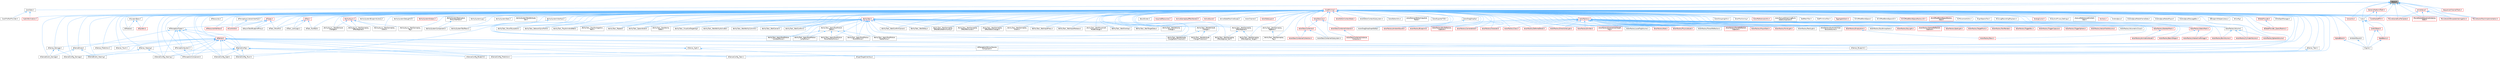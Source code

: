 digraph "Decay.h"
{
 // INTERACTIVE_SVG=YES
 // LATEX_PDF_SIZE
  bgcolor="transparent";
  edge [fontname=Helvetica,fontsize=10,labelfontname=Helvetica,labelfontsize=10];
  node [fontname=Helvetica,fontsize=10,shape=box,height=0.2,width=0.4];
  Node1 [id="Node000001",label="Decay.h",height=0.2,width=0.4,color="gray40", fillcolor="grey60", style="filled", fontcolor="black",tooltip=" "];
  Node1 -> Node2 [id="edge1_Node000001_Node000002",dir="back",color="steelblue1",style="solid",tooltip=" "];
  Node2 [id="Node000002",label="CookStats.h",height=0.2,width=0.4,color="grey40", fillcolor="white", style="filled",URL="$dc/d35/CookStats_8h.html",tooltip=" "];
  Node2 -> Node3 [id="edge2_Node000002_Node000003",dir="back",color="steelblue1",style="solid",tooltip=" "];
  Node3 [id="Node000003",label="CookProfilerProvider.h",height=0.2,width=0.4,color="grey40", fillcolor="white", style="filled",URL="$d8/d93/CookProfilerProvider_8h.html",tooltip=" "];
  Node2 -> Node4 [id="edge3_Node000002_Node000004",dir="back",color="steelblue1",style="solid",tooltip=" "];
  Node4 [id="Node000004",label="SubUVAnimation.h",height=0.2,width=0.4,color="red", fillcolor="#FFF0F0", style="filled",URL="$de/de5/SubUVAnimation_8h.html",tooltip=" "];
  Node1 -> Node6 [id="edge4_Node000001_Node000006",dir="back",color="steelblue1",style="solid",tooltip=" "];
  Node6 [id="Node000006",label="Core.h",height=0.2,width=0.4,color="grey40", fillcolor="white", style="filled",URL="$d6/dd7/Core_8h.html",tooltip=" "];
  Node6 -> Node7 [id="edge5_Node000006_Node000007",dir="back",color="steelblue1",style="solid",tooltip=" "];
  Node7 [id="Node000007",label="CoreUObject.h",height=0.2,width=0.4,color="red", fillcolor="#FFF0F0", style="filled",URL="$d0/ded/CoreUObject_8h.html",tooltip=" "];
  Node7 -> Node8 [id="edge6_Node000007_Node000008",dir="back",color="steelblue1",style="solid",tooltip=" "];
  Node8 [id="Node000008",label="Engine.h",height=0.2,width=0.4,color="grey40", fillcolor="white", style="filled",URL="$d1/d34/Public_2Engine_8h.html",tooltip=" "];
  Node7 -> Node10 [id="edge7_Node000007_Node000010",dir="back",color="steelblue1",style="solid",tooltip=" "];
  Node10 [id="Node000010",label="SlateBasics.h",height=0.2,width=0.4,color="red", fillcolor="#FFF0F0", style="filled",URL="$da/d2f/SlateBasics_8h.html",tooltip=" "];
  Node10 -> Node8 [id="edge8_Node000010_Node000008",dir="back",color="steelblue1",style="solid",tooltip=" "];
  Node6 -> Node8 [id="edge9_Node000006_Node000008",dir="back",color="steelblue1",style="solid",tooltip=" "];
  Node6 -> Node10 [id="edge10_Node000006_Node000010",dir="back",color="steelblue1",style="solid",tooltip=" "];
  Node1 -> Node15 [id="edge11_Node000001_Node000015",dir="back",color="steelblue1",style="solid",tooltip=" "];
  Node15 [id="Node000015",label="CoreMinimal.h",height=0.2,width=0.4,color="red", fillcolor="#FFF0F0", style="filled",URL="$d7/d67/CoreMinimal_8h.html",tooltip=" "];
  Node15 -> Node16 [id="edge12_Node000015_Node000016",dir="back",color="steelblue1",style="solid",tooltip=" "];
  Node16 [id="Node000016",label="AIAsyncTaskBlueprintProxy.h",height=0.2,width=0.4,color="grey40", fillcolor="white", style="filled",URL="$db/d07/AIAsyncTaskBlueprintProxy_8h.html",tooltip=" "];
  Node15 -> Node17 [id="edge13_Node000015_Node000017",dir="back",color="steelblue1",style="solid",tooltip=" "];
  Node17 [id="Node000017",label="AIBlueprintHelperLibrary.h",height=0.2,width=0.4,color="grey40", fillcolor="white", style="filled",URL="$dc/d00/AIBlueprintHelperLibrary_8h.html",tooltip=" "];
  Node15 -> Node18 [id="edge14_Node000015_Node000018",dir="back",color="steelblue1",style="solid",tooltip=" "];
  Node18 [id="Node000018",label="AIConfig.h",height=0.2,width=0.4,color="grey40", fillcolor="white", style="filled",URL="$da/da3/AIConfig_8h.html",tooltip=" "];
  Node15 -> Node19 [id="edge15_Node000015_Node000019",dir="back",color="steelblue1",style="solid",tooltip=" "];
  Node19 [id="Node000019",label="AIController.h",height=0.2,width=0.4,color="red", fillcolor="#FFF0F0", style="filled",URL="$d7/dd8/AIController_8h.html",tooltip=" "];
  Node15 -> Node22 [id="edge16_Node000015_Node000022",dir="back",color="steelblue1",style="solid",tooltip=" "];
  Node22 [id="Node000022",label="AIDataProvider.h",height=0.2,width=0.4,color="red", fillcolor="#FFF0F0", style="filled",URL="$dd/d5b/AIDataProvider_8h.html",tooltip=" "];
  Node22 -> Node23 [id="edge17_Node000022_Node000023",dir="back",color="steelblue1",style="solid",tooltip=" "];
  Node23 [id="Node000023",label="AIDataProvider_QueryParams.h",height=0.2,width=0.4,color="red", fillcolor="#FFF0F0", style="filled",URL="$d3/dd9/AIDataProvider__QueryParams_8h.html",tooltip=" "];
  Node15 -> Node23 [id="edge18_Node000015_Node000023",dir="back",color="steelblue1",style="solid",tooltip=" "];
  Node15 -> Node33 [id="edge19_Node000015_Node000033",dir="back",color="steelblue1",style="solid",tooltip=" "];
  Node33 [id="Node000033",label="AIHotSpotManager.h",height=0.2,width=0.4,color="grey40", fillcolor="white", style="filled",URL="$da/d1d/AIHotSpotManager_8h.html",tooltip=" "];
  Node15 -> Node34 [id="edge20_Node000015_Node000034",dir="back",color="steelblue1",style="solid",tooltip=" "];
  Node34 [id="Node000034",label="AIModule.h",height=0.2,width=0.4,color="grey40", fillcolor="white", style="filled",URL="$d9/df1/AIModule_8h.html",tooltip=" "];
  Node15 -> Node35 [id="edge21_Node000015_Node000035",dir="back",color="steelblue1",style="solid",tooltip=" "];
  Node35 [id="Node000035",label="AIPerceptionComponent.h",height=0.2,width=0.4,color="grey40", fillcolor="white", style="filled",URL="$d6/d0a/AIPerceptionComponent_8h.html",tooltip=" "];
  Node15 -> Node36 [id="edge22_Node000015_Node000036",dir="back",color="steelblue1",style="solid",tooltip=" "];
  Node36 [id="Node000036",label="AIPerceptionListenerInterface.h",height=0.2,width=0.4,color="grey40", fillcolor="white", style="filled",URL="$d4/dd7/AIPerceptionListenerInterface_8h.html",tooltip=" "];
  Node36 -> Node19 [id="edge23_Node000036_Node000019",dir="back",color="steelblue1",style="solid",tooltip=" "];
  Node15 -> Node37 [id="edge24_Node000015_Node000037",dir="back",color="steelblue1",style="solid",tooltip=" "];
  Node37 [id="Node000037",label="AIPerceptionStimuliSource\lComponent.h",height=0.2,width=0.4,color="grey40", fillcolor="white", style="filled",URL="$df/da3/AIPerceptionStimuliSourceComponent_8h.html",tooltip=" "];
  Node15 -> Node38 [id="edge25_Node000015_Node000038",dir="back",color="steelblue1",style="solid",tooltip=" "];
  Node38 [id="Node000038",label="AIPerceptionSystem.h",height=0.2,width=0.4,color="grey40", fillcolor="white", style="filled",URL="$d0/d08/AIPerceptionSystem_8h.html",tooltip=" "];
  Node38 -> Node35 [id="edge26_Node000038_Node000035",dir="back",color="steelblue1",style="solid",tooltip=" "];
  Node15 -> Node39 [id="edge27_Node000015_Node000039",dir="back",color="steelblue1",style="solid",tooltip=" "];
  Node39 [id="Node000039",label="AIPerceptionTypes.h",height=0.2,width=0.4,color="grey40", fillcolor="white", style="filled",URL="$de/d00/AIPerceptionTypes_8h.html",tooltip=" "];
  Node39 -> Node35 [id="edge28_Node000039_Node000035",dir="back",color="steelblue1",style="solid",tooltip=" "];
  Node39 -> Node38 [id="edge29_Node000039_Node000038",dir="back",color="steelblue1",style="solid",tooltip=" "];
  Node39 -> Node40 [id="edge30_Node000039_Node000040",dir="back",color="steelblue1",style="solid",tooltip=" "];
  Node40 [id="Node000040",label="AISense.h",height=0.2,width=0.4,color="red", fillcolor="#FFF0F0", style="filled",URL="$d3/dbd/AISense_8h.html",tooltip=" "];
  Node40 -> Node35 [id="edge31_Node000040_Node000035",dir="back",color="steelblue1",style="solid",tooltip=" "];
  Node40 -> Node37 [id="edge32_Node000040_Node000037",dir="back",color="steelblue1",style="solid",tooltip=" "];
  Node40 -> Node38 [id="edge33_Node000040_Node000038",dir="back",color="steelblue1",style="solid",tooltip=" "];
  Node40 -> Node41 [id="edge34_Node000040_Node000041",dir="back",color="steelblue1",style="solid",tooltip=" "];
  Node41 [id="Node000041",label="AISenseConfig.h",height=0.2,width=0.4,color="grey40", fillcolor="white", style="filled",URL="$d4/d73/AISenseConfig_8h.html",tooltip=" "];
  Node41 -> Node42 [id="edge35_Node000041_Node000042",dir="back",color="steelblue1",style="solid",tooltip=" "];
  Node42 [id="Node000042",label="AISenseConfig_Blueprint.h",height=0.2,width=0.4,color="grey40", fillcolor="white", style="filled",URL="$d7/ddf/AISenseConfig__Blueprint_8h.html",tooltip=" "];
  Node41 -> Node43 [id="edge36_Node000041_Node000043",dir="back",color="steelblue1",style="solid",tooltip=" "];
  Node43 [id="Node000043",label="AISenseConfig_Damage.h",height=0.2,width=0.4,color="grey40", fillcolor="white", style="filled",URL="$d4/d13/AISenseConfig__Damage_8h.html",tooltip=" "];
  Node41 -> Node44 [id="edge37_Node000041_Node000044",dir="back",color="steelblue1",style="solid",tooltip=" "];
  Node44 [id="Node000044",label="AISenseConfig_Hearing.h",height=0.2,width=0.4,color="grey40", fillcolor="white", style="filled",URL="$df/d81/AISenseConfig__Hearing_8h.html",tooltip=" "];
  Node41 -> Node45 [id="edge38_Node000041_Node000045",dir="back",color="steelblue1",style="solid",tooltip=" "];
  Node45 [id="Node000045",label="AISenseConfig_Prediction.h",height=0.2,width=0.4,color="grey40", fillcolor="white", style="filled",URL="$d2/d6e/AISenseConfig__Prediction_8h.html",tooltip=" "];
  Node41 -> Node46 [id="edge39_Node000041_Node000046",dir="back",color="steelblue1",style="solid",tooltip=" "];
  Node46 [id="Node000046",label="AISenseConfig_Sight.h",height=0.2,width=0.4,color="grey40", fillcolor="white", style="filled",URL="$d7/d17/AISenseConfig__Sight_8h.html",tooltip=" "];
  Node41 -> Node47 [id="edge40_Node000041_Node000047",dir="back",color="steelblue1",style="solid",tooltip=" "];
  Node47 [id="Node000047",label="AISenseConfig_Team.h",height=0.2,width=0.4,color="grey40", fillcolor="white", style="filled",URL="$dc/daf/AISenseConfig__Team_8h.html",tooltip=" "];
  Node41 -> Node48 [id="edge41_Node000041_Node000048",dir="back",color="steelblue1",style="solid",tooltip=" "];
  Node48 [id="Node000048",label="AISenseConfig_Touch.h",height=0.2,width=0.4,color="grey40", fillcolor="white", style="filled",URL="$df/d3a/AISenseConfig__Touch_8h.html",tooltip=" "];
  Node40 -> Node42 [id="edge42_Node000040_Node000042",dir="back",color="steelblue1",style="solid",tooltip=" "];
  Node40 -> Node43 [id="edge43_Node000040_Node000043",dir="back",color="steelblue1",style="solid",tooltip=" "];
  Node40 -> Node44 [id="edge44_Node000040_Node000044",dir="back",color="steelblue1",style="solid",tooltip=" "];
  Node40 -> Node45 [id="edge45_Node000040_Node000045",dir="back",color="steelblue1",style="solid",tooltip=" "];
  Node40 -> Node46 [id="edge46_Node000040_Node000046",dir="back",color="steelblue1",style="solid",tooltip=" "];
  Node40 -> Node47 [id="edge47_Node000040_Node000047",dir="back",color="steelblue1",style="solid",tooltip=" "];
  Node40 -> Node48 [id="edge48_Node000040_Node000048",dir="back",color="steelblue1",style="solid",tooltip=" "];
  Node40 -> Node49 [id="edge49_Node000040_Node000049",dir="back",color="steelblue1",style="solid",tooltip=" "];
  Node49 [id="Node000049",label="AISense_Blueprint.h",height=0.2,width=0.4,color="grey40", fillcolor="white", style="filled",URL="$d6/d30/AISense__Blueprint_8h.html",tooltip=" "];
  Node40 -> Node50 [id="edge50_Node000040_Node000050",dir="back",color="steelblue1",style="solid",tooltip=" "];
  Node50 [id="Node000050",label="AISense_Damage.h",height=0.2,width=0.4,color="grey40", fillcolor="white", style="filled",URL="$dd/d37/AISense__Damage_8h.html",tooltip=" "];
  Node50 -> Node43 [id="edge51_Node000050_Node000043",dir="back",color="steelblue1",style="solid",tooltip=" "];
  Node50 -> Node51 [id="edge52_Node000050_Node000051",dir="back",color="steelblue1",style="solid",tooltip=" "];
  Node51 [id="Node000051",label="AISenseEvent_Damage.h",height=0.2,width=0.4,color="grey40", fillcolor="white", style="filled",URL="$db/d23/AISenseEvent__Damage_8h.html",tooltip=" "];
  Node40 -> Node52 [id="edge53_Node000040_Node000052",dir="back",color="steelblue1",style="solid",tooltip=" "];
  Node52 [id="Node000052",label="AISense_Hearing.h",height=0.2,width=0.4,color="grey40", fillcolor="white", style="filled",URL="$dc/d03/AISense__Hearing_8h.html",tooltip=" "];
  Node52 -> Node44 [id="edge54_Node000052_Node000044",dir="back",color="steelblue1",style="solid",tooltip=" "];
  Node52 -> Node53 [id="edge55_Node000052_Node000053",dir="back",color="steelblue1",style="solid",tooltip=" "];
  Node53 [id="Node000053",label="AISenseEvent_Hearing.h",height=0.2,width=0.4,color="grey40", fillcolor="white", style="filled",URL="$df/d3a/AISenseEvent__Hearing_8h.html",tooltip=" "];
  Node40 -> Node54 [id="edge56_Node000040_Node000054",dir="back",color="steelblue1",style="solid",tooltip=" "];
  Node54 [id="Node000054",label="AISense_Prediction.h",height=0.2,width=0.4,color="grey40", fillcolor="white", style="filled",URL="$d4/de0/AISense__Prediction_8h.html",tooltip=" "];
  Node40 -> Node55 [id="edge57_Node000040_Node000055",dir="back",color="steelblue1",style="solid",tooltip=" "];
  Node55 [id="Node000055",label="AISense_Sight.h",height=0.2,width=0.4,color="grey40", fillcolor="white", style="filled",URL="$d7/d6f/AISense__Sight_8h.html",tooltip=" "];
  Node55 -> Node46 [id="edge58_Node000055_Node000046",dir="back",color="steelblue1",style="solid",tooltip=" "];
  Node55 -> Node56 [id="edge59_Node000055_Node000056",dir="back",color="steelblue1",style="solid",tooltip=" "];
  Node56 [id="Node000056",label="AISightTargetInterface.h",height=0.2,width=0.4,color="grey40", fillcolor="white", style="filled",URL="$d0/dd7/AISightTargetInterface_8h.html",tooltip=" "];
  Node40 -> Node57 [id="edge60_Node000040_Node000057",dir="back",color="steelblue1",style="solid",tooltip=" "];
  Node57 [id="Node000057",label="AISense_Team.h",height=0.2,width=0.4,color="grey40", fillcolor="white", style="filled",URL="$d7/d7a/AISense__Team_8h.html",tooltip=" "];
  Node57 -> Node47 [id="edge61_Node000057_Node000047",dir="back",color="steelblue1",style="solid",tooltip=" "];
  Node40 -> Node58 [id="edge62_Node000040_Node000058",dir="back",color="steelblue1",style="solid",tooltip=" "];
  Node58 [id="Node000058",label="AISense_Touch.h",height=0.2,width=0.4,color="grey40", fillcolor="white", style="filled",URL="$d6/db4/AISense__Touch_8h.html",tooltip=" "];
  Node39 -> Node41 [id="edge63_Node000039_Node000041",dir="back",color="steelblue1",style="solid",tooltip=" "];
  Node39 -> Node44 [id="edge64_Node000039_Node000044",dir="back",color="steelblue1",style="solid",tooltip=" "];
  Node39 -> Node46 [id="edge65_Node000039_Node000046",dir="back",color="steelblue1",style="solid",tooltip=" "];
  Node39 -> Node59 [id="edge66_Node000039_Node000059",dir="back",color="steelblue1",style="solid",tooltip=" "];
  Node59 [id="Node000059",label="AISenseEvent.h",height=0.2,width=0.4,color="grey40", fillcolor="white", style="filled",URL="$de/d44/AISenseEvent_8h.html",tooltip=" "];
  Node59 -> Node51 [id="edge67_Node000059_Node000051",dir="back",color="steelblue1",style="solid",tooltip=" "];
  Node59 -> Node53 [id="edge68_Node000059_Node000053",dir="back",color="steelblue1",style="solid",tooltip=" "];
  Node15 -> Node60 [id="edge69_Node000015_Node000060",dir="back",color="steelblue1",style="solid",tooltip=" "];
  Node60 [id="Node000060",label="AIResourceInterface.h",height=0.2,width=0.4,color="red", fillcolor="#FFF0F0", style="filled",URL="$dd/d0d/AIResourceInterface_8h.html",tooltip=" "];
  Node15 -> Node117 [id="edge70_Node000015_Node000117",dir="back",color="steelblue1",style="solid",tooltip=" "];
  Node117 [id="Node000117",label="AIResources.h",height=0.2,width=0.4,color="grey40", fillcolor="white", style="filled",URL="$d9/db0/AIResources_8h.html",tooltip=" "];
  Node15 -> Node40 [id="edge71_Node000015_Node000040",dir="back",color="steelblue1",style="solid",tooltip=" "];
  Node15 -> Node41 [id="edge72_Node000015_Node000041",dir="back",color="steelblue1",style="solid",tooltip=" "];
  Node15 -> Node42 [id="edge73_Node000015_Node000042",dir="back",color="steelblue1",style="solid",tooltip=" "];
  Node15 -> Node43 [id="edge74_Node000015_Node000043",dir="back",color="steelblue1",style="solid",tooltip=" "];
  Node15 -> Node44 [id="edge75_Node000015_Node000044",dir="back",color="steelblue1",style="solid",tooltip=" "];
  Node15 -> Node45 [id="edge76_Node000015_Node000045",dir="back",color="steelblue1",style="solid",tooltip=" "];
  Node15 -> Node46 [id="edge77_Node000015_Node000046",dir="back",color="steelblue1",style="solid",tooltip=" "];
  Node15 -> Node47 [id="edge78_Node000015_Node000047",dir="back",color="steelblue1",style="solid",tooltip=" "];
  Node15 -> Node48 [id="edge79_Node000015_Node000048",dir="back",color="steelblue1",style="solid",tooltip=" "];
  Node15 -> Node59 [id="edge80_Node000015_Node000059",dir="back",color="steelblue1",style="solid",tooltip=" "];
  Node15 -> Node51 [id="edge81_Node000015_Node000051",dir="back",color="steelblue1",style="solid",tooltip=" "];
  Node15 -> Node53 [id="edge82_Node000015_Node000053",dir="back",color="steelblue1",style="solid",tooltip=" "];
  Node15 -> Node49 [id="edge83_Node000015_Node000049",dir="back",color="steelblue1",style="solid",tooltip=" "];
  Node15 -> Node50 [id="edge84_Node000015_Node000050",dir="back",color="steelblue1",style="solid",tooltip=" "];
  Node15 -> Node52 [id="edge85_Node000015_Node000052",dir="back",color="steelblue1",style="solid",tooltip=" "];
  Node15 -> Node54 [id="edge86_Node000015_Node000054",dir="back",color="steelblue1",style="solid",tooltip=" "];
  Node15 -> Node55 [id="edge87_Node000015_Node000055",dir="back",color="steelblue1",style="solid",tooltip=" "];
  Node15 -> Node57 [id="edge88_Node000015_Node000057",dir="back",color="steelblue1",style="solid",tooltip=" "];
  Node15 -> Node58 [id="edge89_Node000015_Node000058",dir="back",color="steelblue1",style="solid",tooltip=" "];
  Node15 -> Node56 [id="edge90_Node000015_Node000056",dir="back",color="steelblue1",style="solid",tooltip=" "];
  Node15 -> Node118 [id="edge91_Node000015_Node000118",dir="back",color="steelblue1",style="solid",tooltip=" "];
  Node118 [id="Node000118",label="AISystem.h",height=0.2,width=0.4,color="red", fillcolor="#FFF0F0", style="filled",URL="$d0/d71/AISystem_8h.html",tooltip=" "];
  Node15 -> Node123 [id="edge92_Node000015_Node000123",dir="back",color="steelblue1",style="solid",tooltip=" "];
  Node123 [id="Node000123",label="AISystemBase.h",height=0.2,width=0.4,color="grey40", fillcolor="white", style="filled",URL="$d5/d44/AISystemBase_8h.html",tooltip=" "];
  Node123 -> Node34 [id="edge93_Node000123_Node000034",dir="back",color="steelblue1",style="solid",tooltip=" "];
  Node123 -> Node118 [id="edge94_Node000123_Node000118",dir="back",color="steelblue1",style="solid",tooltip=" "];
  Node15 -> Node124 [id="edge95_Node000015_Node000124",dir="back",color="steelblue1",style="solid",tooltip=" "];
  Node124 [id="Node000124",label="AITask.h",height=0.2,width=0.4,color="red", fillcolor="#FFF0F0", style="filled",URL="$d6/de2/AITask_8h.html",tooltip=" "];
  Node124 -> Node125 [id="edge96_Node000124_Node000125",dir="back",color="steelblue1",style="solid",tooltip=" "];
  Node125 [id="Node000125",label="AITask_LockLogic.h",height=0.2,width=0.4,color="grey40", fillcolor="white", style="filled",URL="$d8/d28/AITask__LockLogic_8h.html",tooltip=" "];
  Node124 -> Node114 [id="edge97_Node000124_Node000114",dir="back",color="steelblue1",style="solid",tooltip=" "];
  Node114 [id="Node000114",label="AITask_MoveTo.h",height=0.2,width=0.4,color="grey40", fillcolor="white", style="filled",URL="$d4/dc4/AITask__MoveTo_8h.html",tooltip=" "];
  Node124 -> Node126 [id="edge98_Node000124_Node000126",dir="back",color="steelblue1",style="solid",tooltip=" "];
  Node126 [id="Node000126",label="AITask_RunEQS.h",height=0.2,width=0.4,color="grey40", fillcolor="white", style="filled",URL="$d9/d9f/AITask__RunEQS_8h.html",tooltip=" "];
  Node15 -> Node125 [id="edge99_Node000015_Node000125",dir="back",color="steelblue1",style="solid",tooltip=" "];
  Node15 -> Node114 [id="edge100_Node000015_Node000114",dir="back",color="steelblue1",style="solid",tooltip=" "];
  Node15 -> Node126 [id="edge101_Node000015_Node000126",dir="back",color="steelblue1",style="solid",tooltip=" "];
  Node15 -> Node127 [id="edge102_Node000015_Node000127",dir="back",color="steelblue1",style="solid",tooltip=" "];
  Node127 [id="Node000127",label="AITypes.h",height=0.2,width=0.4,color="red", fillcolor="#FFF0F0", style="filled",URL="$dd/d64/AITypes_8h.html",tooltip=" "];
  Node127 -> Node16 [id="edge103_Node000127_Node000016",dir="back",color="steelblue1",style="solid",tooltip=" "];
  Node127 -> Node19 [id="edge104_Node000127_Node000019",dir="back",color="steelblue1",style="solid",tooltip=" "];
  Node127 -> Node39 [id="edge105_Node000127_Node000039",dir="back",color="steelblue1",style="solid",tooltip=" "];
  Node127 -> Node60 [id="edge106_Node000127_Node000060",dir="back",color="steelblue1",style="solid",tooltip=" "];
  Node127 -> Node114 [id="edge107_Node000127_Node000114",dir="back",color="steelblue1",style="solid",tooltip=" "];
  Node15 -> Node132 [id="edge108_Node000015_Node000132",dir="back",color="steelblue1",style="solid",tooltip=" "];
  Node132 [id="Node000132",label="AbilityAsync.h",height=0.2,width=0.4,color="red", fillcolor="#FFF0F0", style="filled",URL="$d8/dce/AbilityAsync_8h.html",tooltip=" "];
  Node132 -> Node133 [id="edge109_Node000132_Node000133",dir="back",color="steelblue1",style="solid",tooltip=" "];
  Node133 [id="Node000133",label="AbilityAsync_WaitAttribute\lChanged.h",height=0.2,width=0.4,color="grey40", fillcolor="white", style="filled",URL="$d8/d81/AbilityAsync__WaitAttributeChanged_8h.html",tooltip=" "];
  Node132 -> Node134 [id="edge110_Node000132_Node000134",dir="back",color="steelblue1",style="solid",tooltip=" "];
  Node134 [id="Node000134",label="AbilityAsync_WaitGameplay\lEffectApplied.h",height=0.2,width=0.4,color="grey40", fillcolor="white", style="filled",URL="$dd/d1a/AbilityAsync__WaitGameplayEffectApplied_8h.html",tooltip=" "];
  Node132 -> Node135 [id="edge111_Node000132_Node000135",dir="back",color="steelblue1",style="solid",tooltip=" "];
  Node135 [id="Node000135",label="AbilityAsync_WaitGameplay\lEvent.h",height=0.2,width=0.4,color="grey40", fillcolor="white", style="filled",URL="$d4/d2d/AbilityAsync__WaitGameplayEvent_8h.html",tooltip=" "];
  Node132 -> Node136 [id="edge112_Node000132_Node000136",dir="back",color="steelblue1",style="solid",tooltip=" "];
  Node136 [id="Node000136",label="AbilityAsync_WaitGameplay\lTag.h",height=0.2,width=0.4,color="grey40", fillcolor="white", style="filled",URL="$d8/dc5/AbilityAsync__WaitGameplayTag_8h.html",tooltip=" "];
  Node15 -> Node133 [id="edge113_Node000015_Node000133",dir="back",color="steelblue1",style="solid",tooltip=" "];
  Node15 -> Node134 [id="edge114_Node000015_Node000134",dir="back",color="steelblue1",style="solid",tooltip=" "];
  Node15 -> Node135 [id="edge115_Node000015_Node000135",dir="back",color="steelblue1",style="solid",tooltip=" "];
  Node15 -> Node136 [id="edge116_Node000015_Node000136",dir="back",color="steelblue1",style="solid",tooltip=" "];
  Node15 -> Node139 [id="edge117_Node000015_Node000139",dir="back",color="steelblue1",style="solid",tooltip=" "];
  Node139 [id="Node000139",label="AbilitySystemBlueprintLibrary.h",height=0.2,width=0.4,color="grey40", fillcolor="white", style="filled",URL="$d5/dd6/AbilitySystemBlueprintLibrary_8h.html",tooltip=" "];
  Node15 -> Node140 [id="edge118_Node000015_Node000140",dir="back",color="steelblue1",style="solid",tooltip=" "];
  Node140 [id="Node000140",label="AbilitySystemComponent.h",height=0.2,width=0.4,color="grey40", fillcolor="white", style="filled",URL="$d0/da3/AbilitySystemComponent_8h.html",tooltip=" "];
  Node15 -> Node141 [id="edge119_Node000015_Node000141",dir="back",color="steelblue1",style="solid",tooltip=" "];
  Node141 [id="Node000141",label="AbilitySystemDebugHUD.h",height=0.2,width=0.4,color="grey40", fillcolor="white", style="filled",URL="$dc/d84/AbilitySystemDebugHUD_8h.html",tooltip=" "];
  Node15 -> Node142 [id="edge120_Node000015_Node000142",dir="back",color="steelblue1",style="solid",tooltip=" "];
  Node142 [id="Node000142",label="AbilitySystemGlobals.h",height=0.2,width=0.4,color="red", fillcolor="#FFF0F0", style="filled",URL="$dc/d82/AbilitySystemGlobals_8h.html",tooltip=" "];
  Node15 -> Node144 [id="edge121_Node000015_Node000144",dir="back",color="steelblue1",style="solid",tooltip=" "];
  Node144 [id="Node000144",label="AbilitySystemInterface.h",height=0.2,width=0.4,color="grey40", fillcolor="white", style="filled",URL="$d8/d76/AbilitySystemInterface_8h.html",tooltip=" "];
  Node144 -> Node145 [id="edge122_Node000144_Node000145",dir="back",color="steelblue1",style="solid",tooltip=" "];
  Node145 [id="Node000145",label="AbilitySystemTestPawn.h",height=0.2,width=0.4,color="grey40", fillcolor="white", style="filled",URL="$d9/d5f/AbilitySystemTestPawn_8h.html",tooltip=" "];
  Node15 -> Node146 [id="edge123_Node000015_Node000146",dir="back",color="steelblue1",style="solid",tooltip=" "];
  Node146 [id="Node000146",label="AbilitySystemLog.h",height=0.2,width=0.4,color="grey40", fillcolor="white", style="filled",URL="$d9/d0f/AbilitySystemLog_8h.html",tooltip=" "];
  Node15 -> Node147 [id="edge124_Node000015_Node000147",dir="back",color="steelblue1",style="solid",tooltip=" "];
  Node147 [id="Node000147",label="AbilitySystemReplication\lProxyInterface.h",height=0.2,width=0.4,color="grey40", fillcolor="white", style="filled",URL="$d9/d17/AbilitySystemReplicationProxyInterface_8h.html",tooltip=" "];
  Node147 -> Node140 [id="edge125_Node000147_Node000140",dir="back",color="steelblue1",style="solid",tooltip=" "];
  Node15 -> Node148 [id="edge126_Node000015_Node000148",dir="back",color="steelblue1",style="solid",tooltip=" "];
  Node148 [id="Node000148",label="AbilitySystemStats.h",height=0.2,width=0.4,color="grey40", fillcolor="white", style="filled",URL="$d2/d42/AbilitySystemStats_8h.html",tooltip=" "];
  Node15 -> Node149 [id="edge127_Node000015_Node000149",dir="back",color="steelblue1",style="solid",tooltip=" "];
  Node149 [id="Node000149",label="AbilitySystemTestAttribute\lSet.h",height=0.2,width=0.4,color="grey40", fillcolor="white", style="filled",URL="$df/d1f/AbilitySystemTestAttributeSet_8h.html",tooltip=" "];
  Node15 -> Node145 [id="edge128_Node000015_Node000145",dir="back",color="steelblue1",style="solid",tooltip=" "];
  Node15 -> Node150 [id="edge129_Node000015_Node000150",dir="back",color="steelblue1",style="solid",tooltip=" "];
  Node150 [id="Node000150",label="AbilityTask.h",height=0.2,width=0.4,color="red", fillcolor="#FFF0F0", style="filled",URL="$d2/d8e/AbilityTask_8h.html",tooltip=" "];
  Node150 -> Node151 [id="edge130_Node000150_Node000151",dir="back",color="steelblue1",style="solid",tooltip=" "];
  Node151 [id="Node000151",label="AbilityTask_ApplyRootMotion\lConstantForce.h",height=0.2,width=0.4,color="grey40", fillcolor="white", style="filled",URL="$d0/de8/AbilityTask__ApplyRootMotionConstantForce_8h.html",tooltip=" "];
  Node150 -> Node152 [id="edge131_Node000150_Node000152",dir="back",color="steelblue1",style="solid",tooltip=" "];
  Node152 [id="Node000152",label="AbilityTask_ApplyRootMotion\lJumpForce.h",height=0.2,width=0.4,color="grey40", fillcolor="white", style="filled",URL="$d7/db6/AbilityTask__ApplyRootMotionJumpForce_8h.html",tooltip=" "];
  Node150 -> Node153 [id="edge132_Node000150_Node000153",dir="back",color="steelblue1",style="solid",tooltip=" "];
  Node153 [id="Node000153",label="AbilityTask_ApplyRootMotion\lMoveToActorForce.h",height=0.2,width=0.4,color="grey40", fillcolor="white", style="filled",URL="$d5/de3/AbilityTask__ApplyRootMotionMoveToActorForce_8h.html",tooltip=" "];
  Node150 -> Node154 [id="edge133_Node000150_Node000154",dir="back",color="steelblue1",style="solid",tooltip=" "];
  Node154 [id="Node000154",label="AbilityTask_ApplyRootMotion\lMoveToForce.h",height=0.2,width=0.4,color="grey40", fillcolor="white", style="filled",URL="$d3/dc3/AbilityTask__ApplyRootMotionMoveToForce_8h.html",tooltip=" "];
  Node150 -> Node155 [id="edge134_Node000150_Node000155",dir="back",color="steelblue1",style="solid",tooltip=" "];
  Node155 [id="Node000155",label="AbilityTask_ApplyRootMotion\lRadialForce.h",height=0.2,width=0.4,color="grey40", fillcolor="white", style="filled",URL="$da/d06/AbilityTask__ApplyRootMotionRadialForce_8h.html",tooltip=" "];
  Node150 -> Node156 [id="edge135_Node000150_Node000156",dir="back",color="steelblue1",style="solid",tooltip=" "];
  Node156 [id="Node000156",label="AbilityTask_ApplyRootMotion\l_Base.h",height=0.2,width=0.4,color="grey40", fillcolor="white", style="filled",URL="$d8/d7d/AbilityTask__ApplyRootMotion__Base_8h.html",tooltip=" "];
  Node156 -> Node151 [id="edge136_Node000156_Node000151",dir="back",color="steelblue1",style="solid",tooltip=" "];
  Node156 -> Node152 [id="edge137_Node000156_Node000152",dir="back",color="steelblue1",style="solid",tooltip=" "];
  Node156 -> Node153 [id="edge138_Node000156_Node000153",dir="back",color="steelblue1",style="solid",tooltip=" "];
  Node156 -> Node154 [id="edge139_Node000156_Node000154",dir="back",color="steelblue1",style="solid",tooltip=" "];
  Node156 -> Node155 [id="edge140_Node000156_Node000155",dir="back",color="steelblue1",style="solid",tooltip=" "];
  Node150 -> Node157 [id="edge141_Node000150_Node000157",dir="back",color="steelblue1",style="solid",tooltip=" "];
  Node157 [id="Node000157",label="AbilityTask_MoveToLocation.h",height=0.2,width=0.4,color="grey40", fillcolor="white", style="filled",URL="$da/d8d/AbilityTask__MoveToLocation_8h.html",tooltip=" "];
  Node150 -> Node158 [id="edge142_Node000150_Node000158",dir="back",color="steelblue1",style="solid",tooltip=" "];
  Node158 [id="Node000158",label="AbilityTask_NetworkSyncPoint.h",height=0.2,width=0.4,color="grey40", fillcolor="white", style="filled",URL="$dc/d62/AbilityTask__NetworkSyncPoint_8h.html",tooltip=" "];
  Node150 -> Node159 [id="edge143_Node000150_Node000159",dir="back",color="steelblue1",style="solid",tooltip=" "];
  Node159 [id="Node000159",label="AbilityTask_PlayAnimAndWait.h",height=0.2,width=0.4,color="grey40", fillcolor="white", style="filled",URL="$d4/d50/AbilityTask__PlayAnimAndWait_8h.html",tooltip=" "];
  Node150 -> Node160 [id="edge144_Node000150_Node000160",dir="back",color="steelblue1",style="solid",tooltip=" "];
  Node160 [id="Node000160",label="AbilityTask_PlayMontageAnd\lWait.h",height=0.2,width=0.4,color="grey40", fillcolor="white", style="filled",URL="$de/d05/AbilityTask__PlayMontageAndWait_8h.html",tooltip=" "];
  Node150 -> Node161 [id="edge145_Node000150_Node000161",dir="back",color="steelblue1",style="solid",tooltip=" "];
  Node161 [id="Node000161",label="AbilityTask_Repeat.h",height=0.2,width=0.4,color="grey40", fillcolor="white", style="filled",URL="$da/d7d/AbilityTask__Repeat_8h.html",tooltip=" "];
  Node150 -> Node162 [id="edge146_Node000150_Node000162",dir="back",color="steelblue1",style="solid",tooltip=" "];
  Node162 [id="Node000162",label="AbilityTask_SpawnActor.h",height=0.2,width=0.4,color="grey40", fillcolor="white", style="filled",URL="$dc/d97/AbilityTask__SpawnActor_8h.html",tooltip=" "];
  Node150 -> Node163 [id="edge147_Node000150_Node000163",dir="back",color="steelblue1",style="solid",tooltip=" "];
  Node163 [id="Node000163",label="AbilityTask_StartAbility\lState.h",height=0.2,width=0.4,color="grey40", fillcolor="white", style="filled",URL="$db/d91/AbilityTask__StartAbilityState_8h.html",tooltip=" "];
  Node150 -> Node164 [id="edge148_Node000150_Node000164",dir="back",color="steelblue1",style="solid",tooltip=" "];
  Node164 [id="Node000164",label="AbilityTask_VisualizeTargeting.h",height=0.2,width=0.4,color="grey40", fillcolor="white", style="filled",URL="$df/dbd/AbilityTask__VisualizeTargeting_8h.html",tooltip=" "];
  Node150 -> Node165 [id="edge149_Node000150_Node000165",dir="back",color="steelblue1",style="solid",tooltip=" "];
  Node165 [id="Node000165",label="AbilityTask_WaitAbilityActivate.h",height=0.2,width=0.4,color="grey40", fillcolor="white", style="filled",URL="$db/da3/AbilityTask__WaitAbilityActivate_8h.html",tooltip=" "];
  Node150 -> Node166 [id="edge150_Node000150_Node000166",dir="back",color="steelblue1",style="solid",tooltip=" "];
  Node166 [id="Node000166",label="AbilityTask_WaitAbilityCommit.h",height=0.2,width=0.4,color="grey40", fillcolor="white", style="filled",URL="$de/de8/AbilityTask__WaitAbilityCommit_8h.html",tooltip=" "];
  Node150 -> Node167 [id="edge151_Node000150_Node000167",dir="back",color="steelblue1",style="solid",tooltip=" "];
  Node167 [id="Node000167",label="AbilityTask_WaitAttribute\lChange.h",height=0.2,width=0.4,color="grey40", fillcolor="white", style="filled",URL="$dd/d60/AbilityTask__WaitAttributeChange_8h.html",tooltip=" "];
  Node167 -> Node168 [id="edge152_Node000167_Node000168",dir="back",color="steelblue1",style="solid",tooltip=" "];
  Node168 [id="Node000168",label="AbilityTask_WaitAttribute\lChangeRatioThreshold.h",height=0.2,width=0.4,color="grey40", fillcolor="white", style="filled",URL="$de/d5e/AbilityTask__WaitAttributeChangeRatioThreshold_8h.html",tooltip=" "];
  Node167 -> Node169 [id="edge153_Node000167_Node000169",dir="back",color="steelblue1",style="solid",tooltip=" "];
  Node169 [id="Node000169",label="AbilityTask_WaitAttribute\lChangeThreshold.h",height=0.2,width=0.4,color="grey40", fillcolor="white", style="filled",URL="$db/d3e/AbilityTask__WaitAttributeChangeThreshold_8h.html",tooltip=" "];
  Node150 -> Node168 [id="edge154_Node000150_Node000168",dir="back",color="steelblue1",style="solid",tooltip=" "];
  Node150 -> Node169 [id="edge155_Node000150_Node000169",dir="back",color="steelblue1",style="solid",tooltip=" "];
  Node150 -> Node170 [id="edge156_Node000150_Node000170",dir="back",color="steelblue1",style="solid",tooltip=" "];
  Node170 [id="Node000170",label="AbilityTask_WaitCancel.h",height=0.2,width=0.4,color="grey40", fillcolor="white", style="filled",URL="$dc/d16/AbilityTask__WaitCancel_8h.html",tooltip=" "];
  Node150 -> Node171 [id="edge157_Node000150_Node000171",dir="back",color="steelblue1",style="solid",tooltip=" "];
  Node171 [id="Node000171",label="AbilityTask_WaitConfirm.h",height=0.2,width=0.4,color="grey40", fillcolor="white", style="filled",URL="$d3/d4f/AbilityTask__WaitConfirm_8h.html",tooltip=" "];
  Node150 -> Node172 [id="edge158_Node000150_Node000172",dir="back",color="steelblue1",style="solid",tooltip=" "];
  Node172 [id="Node000172",label="AbilityTask_WaitConfirmCancel.h",height=0.2,width=0.4,color="grey40", fillcolor="white", style="filled",URL="$de/d88/AbilityTask__WaitConfirmCancel_8h.html",tooltip=" "];
  Node150 -> Node173 [id="edge159_Node000150_Node000173",dir="back",color="steelblue1",style="solid",tooltip=" "];
  Node173 [id="Node000173",label="AbilityTask_WaitDelay.h",height=0.2,width=0.4,color="grey40", fillcolor="white", style="filled",URL="$dc/d63/AbilityTask__WaitDelay_8h.html",tooltip=" "];
  Node150 -> Node174 [id="edge160_Node000150_Node000174",dir="back",color="steelblue1",style="solid",tooltip=" "];
  Node174 [id="Node000174",label="AbilityTask_WaitGameplay\lEffectApplied.h",height=0.2,width=0.4,color="grey40", fillcolor="white", style="filled",URL="$d8/dfe/AbilityTask__WaitGameplayEffectApplied_8h.html",tooltip=" "];
  Node174 -> Node175 [id="edge161_Node000174_Node000175",dir="back",color="steelblue1",style="solid",tooltip=" "];
  Node175 [id="Node000175",label="AbilityTask_WaitGameplay\lEffectApplied_Self.h",height=0.2,width=0.4,color="grey40", fillcolor="white", style="filled",URL="$d0/d01/AbilityTask__WaitGameplayEffectApplied__Self_8h.html",tooltip=" "];
  Node174 -> Node176 [id="edge162_Node000174_Node000176",dir="back",color="steelblue1",style="solid",tooltip=" "];
  Node176 [id="Node000176",label="AbilityTask_WaitGameplay\lEffectApplied_Target.h",height=0.2,width=0.4,color="grey40", fillcolor="white", style="filled",URL="$db/dc4/AbilityTask__WaitGameplayEffectApplied__Target_8h.html",tooltip=" "];
  Node150 -> Node177 [id="edge163_Node000150_Node000177",dir="back",color="steelblue1",style="solid",tooltip=" "];
  Node177 [id="Node000177",label="AbilityTask_WaitGameplay\lEffectBlockedImmunity.h",height=0.2,width=0.4,color="grey40", fillcolor="white", style="filled",URL="$d4/d24/AbilityTask__WaitGameplayEffectBlockedImmunity_8h.html",tooltip=" "];
  Node150 -> Node178 [id="edge164_Node000150_Node000178",dir="back",color="steelblue1",style="solid",tooltip=" "];
  Node178 [id="Node000178",label="AbilityTask_WaitGameplay\lEffectRemoved.h",height=0.2,width=0.4,color="grey40", fillcolor="white", style="filled",URL="$d1/da9/AbilityTask__WaitGameplayEffectRemoved_8h.html",tooltip=" "];
  Node150 -> Node179 [id="edge165_Node000150_Node000179",dir="back",color="steelblue1",style="solid",tooltip=" "];
  Node179 [id="Node000179",label="AbilityTask_WaitGameplay\lEffectStackChange.h",height=0.2,width=0.4,color="grey40", fillcolor="white", style="filled",URL="$de/db3/AbilityTask__WaitGameplayEffectStackChange_8h.html",tooltip=" "];
  Node150 -> Node180 [id="edge166_Node000150_Node000180",dir="back",color="steelblue1",style="solid",tooltip=" "];
  Node180 [id="Node000180",label="AbilityTask_WaitGameplay\lEvent.h",height=0.2,width=0.4,color="grey40", fillcolor="white", style="filled",URL="$dc/db8/AbilityTask__WaitGameplayEvent_8h.html",tooltip=" "];
  Node150 -> Node181 [id="edge167_Node000150_Node000181",dir="back",color="steelblue1",style="solid",tooltip=" "];
  Node181 [id="Node000181",label="AbilityTask_WaitGameplay\lTagBase.h",height=0.2,width=0.4,color="grey40", fillcolor="white", style="filled",URL="$d8/dd0/AbilityTask__WaitGameplayTagBase_8h.html",tooltip=" "];
  Node181 -> Node182 [id="edge168_Node000181_Node000182",dir="back",color="steelblue1",style="solid",tooltip=" "];
  Node182 [id="Node000182",label="AbilityTask_WaitGameplay\lTag.h",height=0.2,width=0.4,color="grey40", fillcolor="white", style="filled",URL="$d3/d4f/AbilityTask__WaitGameplayTag_8h.html",tooltip=" "];
  Node150 -> Node185 [id="edge169_Node000150_Node000185",dir="back",color="steelblue1",style="solid",tooltip=" "];
  Node185 [id="Node000185",label="AbilityTask_WaitInputPress.h",height=0.2,width=0.4,color="grey40", fillcolor="white", style="filled",URL="$d6/d00/AbilityTask__WaitInputPress_8h.html",tooltip=" "];
  Node150 -> Node186 [id="edge170_Node000150_Node000186",dir="back",color="steelblue1",style="solid",tooltip=" "];
  Node186 [id="Node000186",label="AbilityTask_WaitInputRelease.h",height=0.2,width=0.4,color="grey40", fillcolor="white", style="filled",URL="$d1/d89/AbilityTask__WaitInputRelease_8h.html",tooltip=" "];
  Node150 -> Node187 [id="edge171_Node000150_Node000187",dir="back",color="steelblue1",style="solid",tooltip=" "];
  Node187 [id="Node000187",label="AbilityTask_WaitMovement\lModeChange.h",height=0.2,width=0.4,color="grey40", fillcolor="white", style="filled",URL="$d9/df7/AbilityTask__WaitMovementModeChange_8h.html",tooltip=" "];
  Node150 -> Node188 [id="edge172_Node000150_Node000188",dir="back",color="steelblue1",style="solid",tooltip=" "];
  Node188 [id="Node000188",label="AbilityTask_WaitOverlap.h",height=0.2,width=0.4,color="grey40", fillcolor="white", style="filled",URL="$d9/dab/AbilityTask__WaitOverlap_8h.html",tooltip=" "];
  Node150 -> Node189 [id="edge173_Node000150_Node000189",dir="back",color="steelblue1",style="solid",tooltip=" "];
  Node189 [id="Node000189",label="AbilityTask_WaitTargetData.h",height=0.2,width=0.4,color="grey40", fillcolor="white", style="filled",URL="$d2/d40/AbilityTask__WaitTargetData_8h.html",tooltip=" "];
  Node150 -> Node190 [id="edge174_Node000150_Node000190",dir="back",color="steelblue1",style="solid",tooltip=" "];
  Node190 [id="Node000190",label="AbilityTask_WaitVelocity\lChange.h",height=0.2,width=0.4,color="grey40", fillcolor="white", style="filled",URL="$da/d38/AbilityTask__WaitVelocityChange_8h.html",tooltip=" "];
  Node15 -> Node151 [id="edge175_Node000015_Node000151",dir="back",color="steelblue1",style="solid",tooltip=" "];
  Node15 -> Node152 [id="edge176_Node000015_Node000152",dir="back",color="steelblue1",style="solid",tooltip=" "];
  Node15 -> Node153 [id="edge177_Node000015_Node000153",dir="back",color="steelblue1",style="solid",tooltip=" "];
  Node15 -> Node154 [id="edge178_Node000015_Node000154",dir="back",color="steelblue1",style="solid",tooltip=" "];
  Node15 -> Node155 [id="edge179_Node000015_Node000155",dir="back",color="steelblue1",style="solid",tooltip=" "];
  Node15 -> Node156 [id="edge180_Node000015_Node000156",dir="back",color="steelblue1",style="solid",tooltip=" "];
  Node15 -> Node157 [id="edge181_Node000015_Node000157",dir="back",color="steelblue1",style="solid",tooltip=" "];
  Node15 -> Node158 [id="edge182_Node000015_Node000158",dir="back",color="steelblue1",style="solid",tooltip=" "];
  Node15 -> Node159 [id="edge183_Node000015_Node000159",dir="back",color="steelblue1",style="solid",tooltip=" "];
  Node15 -> Node160 [id="edge184_Node000015_Node000160",dir="back",color="steelblue1",style="solid",tooltip=" "];
  Node15 -> Node161 [id="edge185_Node000015_Node000161",dir="back",color="steelblue1",style="solid",tooltip=" "];
  Node15 -> Node162 [id="edge186_Node000015_Node000162",dir="back",color="steelblue1",style="solid",tooltip=" "];
  Node15 -> Node163 [id="edge187_Node000015_Node000163",dir="back",color="steelblue1",style="solid",tooltip=" "];
  Node15 -> Node164 [id="edge188_Node000015_Node000164",dir="back",color="steelblue1",style="solid",tooltip=" "];
  Node15 -> Node165 [id="edge189_Node000015_Node000165",dir="back",color="steelblue1",style="solid",tooltip=" "];
  Node15 -> Node166 [id="edge190_Node000015_Node000166",dir="back",color="steelblue1",style="solid",tooltip=" "];
  Node15 -> Node167 [id="edge191_Node000015_Node000167",dir="back",color="steelblue1",style="solid",tooltip=" "];
  Node15 -> Node168 [id="edge192_Node000015_Node000168",dir="back",color="steelblue1",style="solid",tooltip=" "];
  Node15 -> Node169 [id="edge193_Node000015_Node000169",dir="back",color="steelblue1",style="solid",tooltip=" "];
  Node15 -> Node170 [id="edge194_Node000015_Node000170",dir="back",color="steelblue1",style="solid",tooltip=" "];
  Node15 -> Node171 [id="edge195_Node000015_Node000171",dir="back",color="steelblue1",style="solid",tooltip=" "];
  Node15 -> Node172 [id="edge196_Node000015_Node000172",dir="back",color="steelblue1",style="solid",tooltip=" "];
  Node15 -> Node173 [id="edge197_Node000015_Node000173",dir="back",color="steelblue1",style="solid",tooltip=" "];
  Node15 -> Node174 [id="edge198_Node000015_Node000174",dir="back",color="steelblue1",style="solid",tooltip=" "];
  Node15 -> Node175 [id="edge199_Node000015_Node000175",dir="back",color="steelblue1",style="solid",tooltip=" "];
  Node15 -> Node176 [id="edge200_Node000015_Node000176",dir="back",color="steelblue1",style="solid",tooltip=" "];
  Node15 -> Node177 [id="edge201_Node000015_Node000177",dir="back",color="steelblue1",style="solid",tooltip=" "];
  Node15 -> Node178 [id="edge202_Node000015_Node000178",dir="back",color="steelblue1",style="solid",tooltip=" "];
  Node15 -> Node179 [id="edge203_Node000015_Node000179",dir="back",color="steelblue1",style="solid",tooltip=" "];
  Node15 -> Node180 [id="edge204_Node000015_Node000180",dir="back",color="steelblue1",style="solid",tooltip=" "];
  Node15 -> Node182 [id="edge205_Node000015_Node000182",dir="back",color="steelblue1",style="solid",tooltip=" "];
  Node15 -> Node181 [id="edge206_Node000015_Node000181",dir="back",color="steelblue1",style="solid",tooltip=" "];
  Node15 -> Node185 [id="edge207_Node000015_Node000185",dir="back",color="steelblue1",style="solid",tooltip=" "];
  Node15 -> Node186 [id="edge208_Node000015_Node000186",dir="back",color="steelblue1",style="solid",tooltip=" "];
  Node15 -> Node187 [id="edge209_Node000015_Node000187",dir="back",color="steelblue1",style="solid",tooltip=" "];
  Node15 -> Node188 [id="edge210_Node000015_Node000188",dir="back",color="steelblue1",style="solid",tooltip=" "];
  Node15 -> Node189 [id="edge211_Node000015_Node000189",dir="back",color="steelblue1",style="solid",tooltip=" "];
  Node15 -> Node190 [id="edge212_Node000015_Node000190",dir="back",color="steelblue1",style="solid",tooltip=" "];
  Node15 -> Node191 [id="edge213_Node000015_Node000191",dir="back",color="steelblue1",style="solid",tooltip=" "];
  Node191 [id="Node000191",label="AboutScreen.h",height=0.2,width=0.4,color="grey40", fillcolor="white", style="filled",URL="$d0/d33/AboutScreen_8h.html",tooltip=" "];
  Node15 -> Node192 [id="edge214_Node000015_Node000192",dir="back",color="steelblue1",style="solid",tooltip=" "];
  Node192 [id="Node000192",label="AcquiredResources.h",height=0.2,width=0.4,color="red", fillcolor="#FFF0F0", style="filled",URL="$d2/dbe/AcquiredResources_8h.html",tooltip=" "];
  Node15 -> Node194 [id="edge215_Node000015_Node000194",dir="back",color="steelblue1",style="solid",tooltip=" "];
  Node194 [id="Node000194",label="ActiveGameplayEffectIterator.h",height=0.2,width=0.4,color="red", fillcolor="#FFF0F0", style="filled",URL="$d5/d9f/ActiveGameplayEffectIterator_8h.html",tooltip=" "];
  Node15 -> Node216 [id="edge216_Node000015_Node000216",dir="back",color="steelblue1",style="solid",tooltip=" "];
  Node216 [id="Node000216",label="ActiveSound.h",height=0.2,width=0.4,color="red", fillcolor="#FFF0F0", style="filled",URL="$dc/d95/ActiveSound_8h.html",tooltip=" "];
  Node15 -> Node222 [id="edge217_Node000015_Node000222",dir="back",color="steelblue1",style="solid",tooltip=" "];
  Node222 [id="Node000222",label="ActiveStateMachineScope.h",height=0.2,width=0.4,color="grey40", fillcolor="white", style="filled",URL="$db/d6d/ActiveStateMachineScope_8h.html",tooltip=" "];
  Node15 -> Node223 [id="edge218_Node000015_Node000223",dir="back",color="steelblue1",style="solid",tooltip=" "];
  Node223 [id="Node000223",label="ActorChannel.h",height=0.2,width=0.4,color="grey40", fillcolor="white", style="filled",URL="$d5/de0/ActorChannel_8h.html",tooltip=" "];
  Node15 -> Node224 [id="edge219_Node000015_Node000224",dir="back",color="steelblue1",style="solid",tooltip=" "];
  Node224 [id="Node000224",label="ActorDataLayer.h",height=0.2,width=0.4,color="red", fillcolor="#FFF0F0", style="filled",URL="$d1/d31/ActorDataLayer_8h.html",tooltip=" "];
  Node15 -> Node242 [id="edge220_Node000015_Node000242",dir="back",color="steelblue1",style="solid",tooltip=" "];
  Node242 [id="Node000242",label="ActorDescContainer.h",height=0.2,width=0.4,color="red", fillcolor="#FFF0F0", style="filled",URL="$de/df0/ActorDescContainer_8h.html",tooltip=" "];
  Node242 -> Node243 [id="edge221_Node000242_Node000243",dir="back",color="steelblue1",style="solid",tooltip=" "];
  Node243 [id="Node000243",label="ActorDescContainerCollection.h",height=0.2,width=0.4,color="red", fillcolor="#FFF0F0", style="filled",URL="$dc/df2/ActorDescContainerCollection_8h.html",tooltip=" "];
  Node242 -> Node254 [id="edge222_Node000242_Node000254",dir="back",color="steelblue1",style="solid",tooltip=" "];
  Node254 [id="Node000254",label="ActorDescContainerSubsystem.h",height=0.2,width=0.4,color="grey40", fillcolor="white", style="filled",URL="$d1/d29/ActorDescContainerSubsystem_8h.html",tooltip=" "];
  Node15 -> Node243 [id="edge223_Node000015_Node000243",dir="back",color="steelblue1",style="solid",tooltip=" "];
  Node15 -> Node256 [id="edge224_Node000015_Node000256",dir="back",color="steelblue1",style="solid",tooltip=" "];
  Node256 [id="Node000256",label="ActorDescContainerInstance.h",height=0.2,width=0.4,color="red", fillcolor="#FFF0F0", style="filled",URL="$d0/dd1/ActorDescContainerInstance_8h.html",tooltip=" "];
  Node256 -> Node257 [id="edge225_Node000256_Node000257",dir="back",color="steelblue1",style="solid",tooltip=" "];
  Node257 [id="Node000257",label="ActorDescContainerInstance\lCollection.h",height=0.2,width=0.4,color="red", fillcolor="#FFF0F0", style="filled",URL="$df/d80/ActorDescContainerInstanceCollection_8h.html",tooltip=" "];
  Node15 -> Node257 [id="edge226_Node000015_Node000257",dir="back",color="steelblue1",style="solid",tooltip=" "];
  Node15 -> Node254 [id="edge227_Node000015_Node000254",dir="back",color="steelblue1",style="solid",tooltip=" "];
  Node15 -> Node261 [id="edge228_Node000015_Node000261",dir="back",color="steelblue1",style="solid",tooltip=" "];
  Node261 [id="Node000261",label="ActorDescList.h",height=0.2,width=0.4,color="red", fillcolor="#FFF0F0", style="filled",URL="$d7/da2/ActorDescList_8h.html",tooltip=" "];
  Node261 -> Node242 [id="edge229_Node000261_Node000242",dir="back",color="steelblue1",style="solid",tooltip=" "];
  Node261 -> Node256 [id="edge230_Node000261_Node000256",dir="back",color="steelblue1",style="solid",tooltip=" "];
  Node15 -> Node263 [id="edge231_Node000015_Node000263",dir="back",color="steelblue1",style="solid",tooltip=" "];
  Node263 [id="Node000263",label="ActorDragDropGraphEdOp.h",height=0.2,width=0.4,color="grey40", fillcolor="white", style="filled",URL="$d0/d9b/ActorDragDropGraphEdOp_8h.html",tooltip=" "];
  Node15 -> Node264 [id="edge232_Node000015_Node000264",dir="back",color="steelblue1",style="solid",tooltip=" "];
  Node264 [id="Node000264",label="ActorDragDropOp.h",height=0.2,width=0.4,color="grey40", fillcolor="white", style="filled",URL="$dd/d1a/ActorDragDropOp_8h.html",tooltip=" "];
  Node264 -> Node263 [id="edge233_Node000264_Node000263",dir="back",color="steelblue1",style="solid",tooltip=" "];
  Node15 -> Node265 [id="edge234_Node000015_Node000265",dir="back",color="steelblue1",style="solid",tooltip=" "];
  Node265 [id="Node000265",label="ActorEditorContextState.h",height=0.2,width=0.4,color="red", fillcolor="#FFF0F0", style="filled",URL="$d4/d47/ActorEditorContextState_8h.html",tooltip=" "];
  Node15 -> Node267 [id="edge235_Node000015_Node000267",dir="back",color="steelblue1",style="solid",tooltip=" "];
  Node267 [id="Node000267",label="ActorEditorContextSubsystem.h",height=0.2,width=0.4,color="grey40", fillcolor="white", style="filled",URL="$da/d7e/ActorEditorContextSubsystem_8h.html",tooltip=" "];
  Node15 -> Node268 [id="edge236_Node000015_Node000268",dir="back",color="steelblue1",style="solid",tooltip=" "];
  Node268 [id="Node000268",label="ActorEditorUtils.h",height=0.2,width=0.4,color="grey40", fillcolor="white", style="filled",URL="$de/dd6/ActorEditorUtils_8h.html",tooltip=" "];
  Node15 -> Node269 [id="edge237_Node000015_Node000269",dir="back",color="steelblue1",style="solid",tooltip=" "];
  Node269 [id="Node000269",label="ActorElementEditorCopyAnd\lPaste.h",height=0.2,width=0.4,color="grey40", fillcolor="white", style="filled",URL="$d8/dc2/ActorElementEditorCopyAndPaste_8h.html",tooltip=" "];
  Node15 -> Node270 [id="edge238_Node000015_Node000270",dir="back",color="steelblue1",style="solid",tooltip=" "];
  Node270 [id="Node000270",label="ActorExporterT3D.h",height=0.2,width=0.4,color="grey40", fillcolor="white", style="filled",URL="$d8/dbf/ActorExporterT3D_8h.html",tooltip=" "];
  Node15 -> Node271 [id="edge239_Node000015_Node000271",dir="back",color="steelblue1",style="solid",tooltip=" "];
  Node271 [id="Node000271",label="ActorFactory.h",height=0.2,width=0.4,color="red", fillcolor="#FFF0F0", style="filled",URL="$d7/dae/ActorFactory_8h.html",tooltip=" "];
  Node271 -> Node272 [id="edge240_Node000271_Node000272",dir="back",color="steelblue1",style="solid",tooltip=" "];
  Node272 [id="Node000272",label="ActorFactoryAmbientSound.h",height=0.2,width=0.4,color="red", fillcolor="#FFF0F0", style="filled",URL="$dc/d73/ActorFactoryAmbientSound_8h.html",tooltip=" "];
  Node271 -> Node273 [id="edge241_Node000271_Node000273",dir="back",color="steelblue1",style="solid",tooltip=" "];
  Node273 [id="Node000273",label="ActorFactoryBlueprint.h",height=0.2,width=0.4,color="red", fillcolor="#FFF0F0", style="filled",URL="$d8/df5/ActorFactoryBlueprint_8h.html",tooltip=" "];
  Node271 -> Node274 [id="edge242_Node000271_Node000274",dir="back",color="steelblue1",style="solid",tooltip=" "];
  Node274 [id="Node000274",label="ActorFactoryBoxReflection\lCapture.h",height=0.2,width=0.4,color="red", fillcolor="#FFF0F0", style="filled",URL="$dd/d97/ActorFactoryBoxReflectionCapture_8h.html",tooltip=" "];
  Node271 -> Node276 [id="edge243_Node000271_Node000276",dir="back",color="steelblue1",style="solid",tooltip=" "];
  Node276 [id="Node000276",label="ActorFactoryCameraActor.h",height=0.2,width=0.4,color="red", fillcolor="#FFF0F0", style="filled",URL="$df/db7/ActorFactoryCameraActor_8h.html",tooltip=" "];
  Node271 -> Node277 [id="edge244_Node000271_Node000277",dir="back",color="steelblue1",style="solid",tooltip=" "];
  Node277 [id="Node000277",label="ActorFactoryCharacter.h",height=0.2,width=0.4,color="red", fillcolor="#FFF0F0", style="filled",URL="$d9/db9/ActorFactoryCharacter_8h.html",tooltip=" "];
  Node271 -> Node278 [id="edge245_Node000271_Node000278",dir="back",color="steelblue1",style="solid",tooltip=" "];
  Node278 [id="Node000278",label="ActorFactoryClass.h",height=0.2,width=0.4,color="red", fillcolor="#FFF0F0", style="filled",URL="$d8/df5/ActorFactoryClass_8h.html",tooltip=" "];
  Node271 -> Node279 [id="edge246_Node000271_Node000279",dir="back",color="steelblue1",style="solid",tooltip=" "];
  Node279 [id="Node000279",label="ActorFactoryDeferredDecal.h",height=0.2,width=0.4,color="red", fillcolor="#FFF0F0", style="filled",URL="$d3/db3/ActorFactoryDeferredDecal_8h.html",tooltip=" "];
  Node271 -> Node280 [id="edge247_Node000271_Node000280",dir="back",color="steelblue1",style="solid",tooltip=" "];
  Node280 [id="Node000280",label="ActorFactoryDirectionalLight.h",height=0.2,width=0.4,color="red", fillcolor="#FFF0F0", style="filled",URL="$d3/d54/ActorFactoryDirectionalLight_8h.html",tooltip=" "];
  Node271 -> Node281 [id="edge248_Node000271_Node000281",dir="back",color="steelblue1",style="solid",tooltip=" "];
  Node281 [id="Node000281",label="ActorFactoryEmitter.h",height=0.2,width=0.4,color="red", fillcolor="#FFF0F0", style="filled",URL="$df/d95/ActorFactoryEmitter_8h.html",tooltip=" "];
  Node271 -> Node282 [id="edge249_Node000271_Node000282",dir="back",color="steelblue1",style="solid",tooltip=" "];
  Node282 [id="Node000282",label="ActorFactoryEmptyActor.h",height=0.2,width=0.4,color="red", fillcolor="#FFF0F0", style="filled",URL="$df/d92/ActorFactoryEmptyActor_8h.html",tooltip=" "];
  Node282 -> Node283 [id="edge250_Node000282_Node000283",dir="back",color="steelblue1",style="solid",tooltip=" "];
  Node283 [id="Node000283",label="ActorFactoryPawn.h",height=0.2,width=0.4,color="red", fillcolor="#FFF0F0", style="filled",URL="$d5/d05/ActorFactoryPawn_8h.html",tooltip=" "];
  Node271 -> Node284 [id="edge251_Node000271_Node000284",dir="back",color="steelblue1",style="solid",tooltip=" "];
  Node284 [id="Node000284",label="ActorFactoryExponentialHeight\lFog.h",height=0.2,width=0.4,color="red", fillcolor="#FFF0F0", style="filled",URL="$de/d15/ActorFactoryExponentialHeightFog_8h.html",tooltip=" "];
  Node271 -> Node285 [id="edge252_Node000271_Node000285",dir="back",color="steelblue1",style="solid",tooltip=" "];
  Node285 [id="Node000285",label="ActorFactoryLocalFogVolume.h",height=0.2,width=0.4,color="grey40", fillcolor="white", style="filled",URL="$dc/db2/ActorFactoryLocalFogVolume_8h.html",tooltip=" "];
  Node271 -> Node286 [id="edge253_Node000271_Node000286",dir="back",color="steelblue1",style="solid",tooltip=" "];
  Node286 [id="Node000286",label="ActorFactoryNote.h",height=0.2,width=0.4,color="red", fillcolor="#FFF0F0", style="filled",URL="$da/d8c/ActorFactoryNote_8h.html",tooltip=" "];
  Node271 -> Node287 [id="edge254_Node000271_Node000287",dir="back",color="steelblue1",style="solid",tooltip=" "];
  Node287 [id="Node000287",label="ActorFactoryPhysicsAsset.h",height=0.2,width=0.4,color="red", fillcolor="#FFF0F0", style="filled",URL="$d0/d58/ActorFactoryPhysicsAsset_8h.html",tooltip=" "];
  Node271 -> Node288 [id="edge255_Node000271_Node000288",dir="back",color="steelblue1",style="solid",tooltip=" "];
  Node288 [id="Node000288",label="ActorFactoryPlanarReflection.h",height=0.2,width=0.4,color="grey40", fillcolor="white", style="filled",URL="$d0/d1d/ActorFactoryPlanarReflection_8h.html",tooltip=" "];
  Node271 -> Node289 [id="edge256_Node000271_Node000289",dir="back",color="steelblue1",style="solid",tooltip=" "];
  Node289 [id="Node000289",label="ActorFactoryPlaneReflection\lCapture.h",height=0.2,width=0.4,color="red", fillcolor="#FFF0F0", style="filled",URL="$d8/dfd/ActorFactoryPlaneReflectionCapture_8h.html",tooltip=" "];
  Node271 -> Node290 [id="edge257_Node000271_Node000290",dir="back",color="steelblue1",style="solid",tooltip=" "];
  Node290 [id="Node000290",label="ActorFactoryPlayerStart.h",height=0.2,width=0.4,color="red", fillcolor="#FFF0F0", style="filled",URL="$d8/d7e/ActorFactoryPlayerStart_8h.html",tooltip=" "];
  Node271 -> Node291 [id="edge258_Node000271_Node000291",dir="back",color="steelblue1",style="solid",tooltip=" "];
  Node291 [id="Node000291",label="ActorFactoryPointLight.h",height=0.2,width=0.4,color="red", fillcolor="#FFF0F0", style="filled",URL="$d5/d37/ActorFactoryPointLight_8h.html",tooltip=" "];
  Node271 -> Node292 [id="edge259_Node000271_Node000292",dir="back",color="steelblue1",style="solid",tooltip=" "];
  Node292 [id="Node000292",label="ActorFactoryRectLight.h",height=0.2,width=0.4,color="grey40", fillcolor="white", style="filled",URL="$d1/d97/ActorFactoryRectLight_8h.html",tooltip=" "];
  Node271 -> Node293 [id="edge260_Node000271_Node000293",dir="back",color="steelblue1",style="solid",tooltip=" "];
  Node293 [id="Node000293",label="ActorFactoryRuntimeVirtual\lTextureVolume.h",height=0.2,width=0.4,color="grey40", fillcolor="white", style="filled",URL="$d6/dd7/ActorFactoryRuntimeVirtualTextureVolume_8h.html",tooltip=" "];
  Node271 -> Node294 [id="edge261_Node000271_Node000294",dir="back",color="steelblue1",style="solid",tooltip=" "];
  Node294 [id="Node000294",label="ActorFactorySkeletalMesh.h",height=0.2,width=0.4,color="red", fillcolor="#FFF0F0", style="filled",URL="$d7/dbb/ActorFactorySkeletalMesh_8h.html",tooltip=" "];
  Node294 -> Node295 [id="edge262_Node000294_Node000295",dir="back",color="steelblue1",style="solid",tooltip=" "];
  Node295 [id="Node000295",label="ActorFactoryAnimationAsset.h",height=0.2,width=0.4,color="red", fillcolor="#FFF0F0", style="filled",URL="$db/d5e/ActorFactoryAnimationAsset_8h.html",tooltip=" "];
  Node271 -> Node296 [id="edge263_Node000271_Node000296",dir="back",color="steelblue1",style="solid",tooltip=" "];
  Node296 [id="Node000296",label="ActorFactorySkyAtmosphere.h",height=0.2,width=0.4,color="grey40", fillcolor="white", style="filled",URL="$d2/d7c/ActorFactorySkyAtmosphere_8h.html",tooltip=" "];
  Node271 -> Node297 [id="edge264_Node000271_Node000297",dir="back",color="steelblue1",style="solid",tooltip=" "];
  Node297 [id="Node000297",label="ActorFactorySkyLight.h",height=0.2,width=0.4,color="red", fillcolor="#FFF0F0", style="filled",URL="$d2/d21/ActorFactorySkyLight_8h.html",tooltip=" "];
  Node271 -> Node298 [id="edge265_Node000271_Node000298",dir="back",color="steelblue1",style="solid",tooltip=" "];
  Node298 [id="Node000298",label="ActorFactorySphereReflection\lCapture.h",height=0.2,width=0.4,color="red", fillcolor="#FFF0F0", style="filled",URL="$de/db8/ActorFactorySphereReflectionCapture_8h.html",tooltip=" "];
  Node271 -> Node299 [id="edge266_Node000271_Node000299",dir="back",color="steelblue1",style="solid",tooltip=" "];
  Node299 [id="Node000299",label="ActorFactorySpotLight.h",height=0.2,width=0.4,color="red", fillcolor="#FFF0F0", style="filled",URL="$d6/d7f/ActorFactorySpotLight_8h.html",tooltip=" "];
  Node271 -> Node300 [id="edge267_Node000271_Node000300",dir="back",color="steelblue1",style="solid",tooltip=" "];
  Node300 [id="Node000300",label="ActorFactoryStaticMesh.h",height=0.2,width=0.4,color="red", fillcolor="#FFF0F0", style="filled",URL="$d2/dd1/ActorFactoryStaticMesh_8h.html",tooltip=" "];
  Node300 -> Node301 [id="edge268_Node000300_Node000301",dir="back",color="steelblue1",style="solid",tooltip=" "];
  Node301 [id="Node000301",label="ActorFactoryBasicShape.h",height=0.2,width=0.4,color="red", fillcolor="#FFF0F0", style="filled",URL="$d4/d0b/ActorFactoryBasicShape_8h.html",tooltip=" "];
  Node300 -> Node302 [id="edge269_Node000300_Node000302",dir="back",color="steelblue1",style="solid",tooltip=" "];
  Node302 [id="Node000302",label="ActorFactoryInteractiveFoliage.h",height=0.2,width=0.4,color="red", fillcolor="#FFF0F0", style="filled",URL="$db/df4/ActorFactoryInteractiveFoliage_8h.html",tooltip=" "];
  Node271 -> Node303 [id="edge270_Node000271_Node000303",dir="back",color="steelblue1",style="solid",tooltip=" "];
  Node303 [id="Node000303",label="ActorFactoryTargetPoint.h",height=0.2,width=0.4,color="red", fillcolor="#FFF0F0", style="filled",URL="$db/d69/ActorFactoryTargetPoint_8h.html",tooltip=" "];
  Node271 -> Node304 [id="edge271_Node000271_Node000304",dir="back",color="steelblue1",style="solid",tooltip=" "];
  Node304 [id="Node000304",label="ActorFactoryTextRender.h",height=0.2,width=0.4,color="red", fillcolor="#FFF0F0", style="filled",URL="$d8/d4c/ActorFactoryTextRender_8h.html",tooltip=" "];
  Node271 -> Node305 [id="edge272_Node000271_Node000305",dir="back",color="steelblue1",style="solid",tooltip=" "];
  Node305 [id="Node000305",label="ActorFactoryTriggerBox.h",height=0.2,width=0.4,color="red", fillcolor="#FFF0F0", style="filled",URL="$d9/dbe/ActorFactoryTriggerBox_8h.html",tooltip=" "];
  Node271 -> Node306 [id="edge273_Node000271_Node000306",dir="back",color="steelblue1",style="solid",tooltip=" "];
  Node306 [id="Node000306",label="ActorFactoryTriggerCapsule.h",height=0.2,width=0.4,color="red", fillcolor="#FFF0F0", style="filled",URL="$dd/d0f/ActorFactoryTriggerCapsule_8h.html",tooltip=" "];
  Node271 -> Node307 [id="edge274_Node000271_Node000307",dir="back",color="steelblue1",style="solid",tooltip=" "];
  Node307 [id="Node000307",label="ActorFactoryTriggerSphere.h",height=0.2,width=0.4,color="red", fillcolor="#FFF0F0", style="filled",URL="$d9/dbe/ActorFactoryTriggerSphere_8h.html",tooltip=" "];
  Node271 -> Node308 [id="edge275_Node000271_Node000308",dir="back",color="steelblue1",style="solid",tooltip=" "];
  Node308 [id="Node000308",label="ActorFactoryVectorFieldVolume.h",height=0.2,width=0.4,color="red", fillcolor="#FFF0F0", style="filled",URL="$d9/d89/ActorFactoryVectorFieldVolume_8h.html",tooltip=" "];
  Node271 -> Node309 [id="edge276_Node000271_Node000309",dir="back",color="steelblue1",style="solid",tooltip=" "];
  Node309 [id="Node000309",label="ActorFactoryVolume.h",height=0.2,width=0.4,color="grey40", fillcolor="white", style="filled",URL="$df/d08/ActorFactoryVolume_8h.html",tooltip=" "];
  Node309 -> Node310 [id="edge277_Node000309_Node000310",dir="back",color="steelblue1",style="solid",tooltip=" "];
  Node310 [id="Node000310",label="ActorFactoryBoxVolume.h",height=0.2,width=0.4,color="red", fillcolor="#FFF0F0", style="filled",URL="$d3/db0/ActorFactoryBoxVolume_8h.html",tooltip=" "];
  Node309 -> Node311 [id="edge278_Node000309_Node000311",dir="back",color="steelblue1",style="solid",tooltip=" "];
  Node311 [id="Node000311",label="ActorFactoryCylinderVolume.h",height=0.2,width=0.4,color="red", fillcolor="#FFF0F0", style="filled",URL="$d9/da5/ActorFactoryCylinderVolume_8h.html",tooltip=" "];
  Node309 -> Node312 [id="edge279_Node000309_Node000312",dir="back",color="steelblue1",style="solid",tooltip=" "];
  Node312 [id="Node000312",label="ActorFactorySphereVolume.h",height=0.2,width=0.4,color="red", fillcolor="#FFF0F0", style="filled",URL="$d3/d12/ActorFactorySphereVolume_8h.html",tooltip=" "];
  Node271 -> Node313 [id="edge280_Node000271_Node000313",dir="back",color="steelblue1",style="solid",tooltip=" "];
  Node313 [id="Node000313",label="ActorFactoryVolumetricCloud.h",height=0.2,width=0.4,color="grey40", fillcolor="white", style="filled",URL="$d5/da1/ActorFactoryVolumetricCloud_8h.html",tooltip=" "];
  Node15 -> Node272 [id="edge281_Node000015_Node000272",dir="back",color="steelblue1",style="solid",tooltip=" "];
  Node15 -> Node295 [id="edge282_Node000015_Node000295",dir="back",color="steelblue1",style="solid",tooltip=" "];
  Node15 -> Node301 [id="edge283_Node000015_Node000301",dir="back",color="steelblue1",style="solid",tooltip=" "];
  Node15 -> Node273 [id="edge284_Node000015_Node000273",dir="back",color="steelblue1",style="solid",tooltip=" "];
  Node15 -> Node274 [id="edge285_Node000015_Node000274",dir="back",color="steelblue1",style="solid",tooltip=" "];
  Node15 -> Node310 [id="edge286_Node000015_Node000310",dir="back",color="steelblue1",style="solid",tooltip=" "];
  Node15 -> Node276 [id="edge287_Node000015_Node000276",dir="back",color="steelblue1",style="solid",tooltip=" "];
  Node15 -> Node277 [id="edge288_Node000015_Node000277",dir="back",color="steelblue1",style="solid",tooltip=" "];
  Node15 -> Node278 [id="edge289_Node000015_Node000278",dir="back",color="steelblue1",style="solid",tooltip=" "];
  Node15 -> Node311 [id="edge290_Node000015_Node000311",dir="back",color="steelblue1",style="solid",tooltip=" "];
  Node15 -> Node279 [id="edge291_Node000015_Node000279",dir="back",color="steelblue1",style="solid",tooltip=" "];
  Node15 -> Node280 [id="edge292_Node000015_Node000280",dir="back",color="steelblue1",style="solid",tooltip=" "];
  Node15 -> Node281 [id="edge293_Node000015_Node000281",dir="back",color="steelblue1",style="solid",tooltip=" "];
  Node15 -> Node282 [id="edge294_Node000015_Node000282",dir="back",color="steelblue1",style="solid",tooltip=" "];
  Node15 -> Node284 [id="edge295_Node000015_Node000284",dir="back",color="steelblue1",style="solid",tooltip=" "];
  Node15 -> Node302 [id="edge296_Node000015_Node000302",dir="back",color="steelblue1",style="solid",tooltip=" "];
  Node15 -> Node285 [id="edge297_Node000015_Node000285",dir="back",color="steelblue1",style="solid",tooltip=" "];
  Node15 -> Node286 [id="edge298_Node000015_Node000286",dir="back",color="steelblue1",style="solid",tooltip=" "];
  Node15 -> Node283 [id="edge299_Node000015_Node000283",dir="back",color="steelblue1",style="solid",tooltip=" "];
  Node15 -> Node287 [id="edge300_Node000015_Node000287",dir="back",color="steelblue1",style="solid",tooltip=" "];
  Node15 -> Node288 [id="edge301_Node000015_Node000288",dir="back",color="steelblue1",style="solid",tooltip=" "];
  Node15 -> Node289 [id="edge302_Node000015_Node000289",dir="back",color="steelblue1",style="solid",tooltip=" "];
  Node15 -> Node290 [id="edge303_Node000015_Node000290",dir="back",color="steelblue1",style="solid",tooltip=" "];
  Node15 -> Node291 [id="edge304_Node000015_Node000291",dir="back",color="steelblue1",style="solid",tooltip=" "];
  Node15 -> Node292 [id="edge305_Node000015_Node000292",dir="back",color="steelblue1",style="solid",tooltip=" "];
  Node15 -> Node293 [id="edge306_Node000015_Node000293",dir="back",color="steelblue1",style="solid",tooltip=" "];
  Node15 -> Node294 [id="edge307_Node000015_Node000294",dir="back",color="steelblue1",style="solid",tooltip=" "];
  Node15 -> Node296 [id="edge308_Node000015_Node000296",dir="back",color="steelblue1",style="solid",tooltip=" "];
  Node15 -> Node297 [id="edge309_Node000015_Node000297",dir="back",color="steelblue1",style="solid",tooltip=" "];
  Node15 -> Node298 [id="edge310_Node000015_Node000298",dir="back",color="steelblue1",style="solid",tooltip=" "];
  Node15 -> Node312 [id="edge311_Node000015_Node000312",dir="back",color="steelblue1",style="solid",tooltip=" "];
  Node15 -> Node299 [id="edge312_Node000015_Node000299",dir="back",color="steelblue1",style="solid",tooltip=" "];
  Node15 -> Node300 [id="edge313_Node000015_Node000300",dir="back",color="steelblue1",style="solid",tooltip=" "];
  Node15 -> Node303 [id="edge314_Node000015_Node000303",dir="back",color="steelblue1",style="solid",tooltip=" "];
  Node15 -> Node304 [id="edge315_Node000015_Node000304",dir="back",color="steelblue1",style="solid",tooltip=" "];
  Node15 -> Node305 [id="edge316_Node000015_Node000305",dir="back",color="steelblue1",style="solid",tooltip=" "];
  Node15 -> Node306 [id="edge317_Node000015_Node000306",dir="back",color="steelblue1",style="solid",tooltip=" "];
  Node15 -> Node307 [id="edge318_Node000015_Node000307",dir="back",color="steelblue1",style="solid",tooltip=" "];
  Node15 -> Node308 [id="edge319_Node000015_Node000308",dir="back",color="steelblue1",style="solid",tooltip=" "];
  Node15 -> Node309 [id="edge320_Node000015_Node000309",dir="back",color="steelblue1",style="solid",tooltip=" "];
  Node15 -> Node313 [id="edge321_Node000015_Node000313",dir="back",color="steelblue1",style="solid",tooltip=" "];
  Node15 -> Node314 [id="edge322_Node000015_Node000314",dir="back",color="steelblue1",style="solid",tooltip=" "];
  Node314 [id="Node000314",label="ActorGroupingUtils.h",height=0.2,width=0.4,color="grey40", fillcolor="white", style="filled",URL="$d0/d13/ActorGroupingUtils_8h.html",tooltip=" "];
  Node15 -> Node315 [id="edge323_Node000015_Node000315",dir="back",color="steelblue1",style="solid",tooltip=" "];
  Node315 [id="Node000315",label="ActorPositioning.h",height=0.2,width=0.4,color="grey40", fillcolor="white", style="filled",URL="$d8/dca/ActorPositioning_8h.html",tooltip=" "];
  Node15 -> Node316 [id="edge324_Node000015_Node000316",dir="back",color="steelblue1",style="solid",tooltip=" "];
  Node316 [id="Node000316",label="ActorReferencesUtils.h",height=0.2,width=0.4,color="red", fillcolor="#FFF0F0", style="filled",URL="$d8/de6/ActorReferencesUtils_8h.html",tooltip=" "];
  Node15 -> Node317 [id="edge325_Node000015_Node000317",dir="back",color="steelblue1",style="solid",tooltip=" "];
  Node317 [id="Node000317",label="ActorTextureStreamingBuild\lDataComponent.h",height=0.2,width=0.4,color="grey40", fillcolor="white", style="filled",URL="$d2/d6d/ActorTextureStreamingBuildDataComponent_8h.html",tooltip=" "];
  Node15 -> Node318 [id="edge326_Node000015_Node000318",dir="back",color="steelblue1",style="solid",tooltip=" "];
  Node318 [id="Node000318",label="AddPatchTool.h",height=0.2,width=0.4,color="grey40", fillcolor="white", style="filled",URL="$d5/deb/AddPatchTool_8h.html",tooltip=" "];
  Node15 -> Node319 [id="edge327_Node000015_Node000319",dir="back",color="steelblue1",style="solid",tooltip=" "];
  Node319 [id="Node000319",label="AddPrimitiveTool.h",height=0.2,width=0.4,color="grey40", fillcolor="white", style="filled",URL="$d5/dbf/AddPrimitiveTool_8h.html",tooltip=" "];
  Node15 -> Node320 [id="edge328_Node000015_Node000320",dir="back",color="steelblue1",style="solid",tooltip=" "];
  Node320 [id="Node000320",label="AggregateGeom.h",height=0.2,width=0.4,color="red", fillcolor="#FFF0F0", style="filled",URL="$d2/d21/AggregateGeom_8h.html",tooltip=" "];
  Node15 -> Node445 [id="edge329_Node000015_Node000445",dir="back",color="steelblue1",style="solid",tooltip=" "];
  Node445 [id="Node000445",label="AimOffsetBlendSpace.h",height=0.2,width=0.4,color="grey40", fillcolor="white", style="filled",URL="$d3/d5d/AimOffsetBlendSpace_8h.html",tooltip=" "];
  Node15 -> Node446 [id="edge330_Node000015_Node000446",dir="back",color="steelblue1",style="solid",tooltip=" "];
  Node446 [id="Node000446",label="AimOffsetBlendSpace1D.h",height=0.2,width=0.4,color="grey40", fillcolor="white", style="filled",URL="$d4/d4c/AimOffsetBlendSpace1D_8h.html",tooltip=" "];
  Node15 -> Node447 [id="edge331_Node000015_Node000447",dir="back",color="steelblue1",style="solid",tooltip=" "];
  Node447 [id="Node000447",label="AimOffsetBlendSpaceFactory1D.h",height=0.2,width=0.4,color="red", fillcolor="#FFF0F0", style="filled",URL="$d6/da0/AimOffsetBlendSpaceFactory1D_8h.html",tooltip=" "];
  Node15 -> Node448 [id="edge332_Node000015_Node000448",dir="back",color="steelblue1",style="solid",tooltip=" "];
  Node448 [id="Node000448",label="AimOffsetBlendSpaceFactory\lNew.h",height=0.2,width=0.4,color="red", fillcolor="#FFF0F0", style="filled",URL="$de/d1d/AimOffsetBlendSpaceFactoryNew_8h.html",tooltip=" "];
  Node15 -> Node449 [id="edge333_Node000015_Node000449",dir="back",color="steelblue1",style="solid",tooltip=" "];
  Node449 [id="Node000449",label="AirMovementUtils.h",height=0.2,width=0.4,color="grey40", fillcolor="white", style="filled",URL="$df/d55/AirMovementUtils_8h.html",tooltip=" "];
  Node15 -> Node450 [id="edge334_Node000015_Node000450",dir="back",color="steelblue1",style="solid",tooltip=" "];
  Node450 [id="Node000450",label="AlignObjectsTool.h",height=0.2,width=0.4,color="grey40", fillcolor="white", style="filled",URL="$da/d25/AlignObjectsTool_8h.html",tooltip=" "];
  Node15 -> Node451 [id="edge335_Node000015_Node000451",dir="back",color="steelblue1",style="solid",tooltip=" "];
  Node451 [id="Node000451",label="AllocLogRecordingPlayback.h",height=0.2,width=0.4,color="grey40", fillcolor="white", style="filled",URL="$d6/d9b/AllocLogRecordingPlayback_8h.html",tooltip=" "];
  Node15 -> Node452 [id="edge336_Node000015_Node000452",dir="back",color="steelblue1",style="solid",tooltip=" "];
  Node452 [id="Node000452",label="AlphaBlend.h",height=0.2,width=0.4,color="red", fillcolor="#FFF0F0", style="filled",URL="$dc/d7f/AlphaBlend_8h.html",tooltip=" "];
  Node452 -> Node8 [id="edge337_Node000452_Node000008",dir="back",color="steelblue1",style="solid",tooltip=" "];
  Node15 -> Node640 [id="edge338_Node000015_Node000640",dir="back",color="steelblue1",style="solid",tooltip=" "];
  Node640 [id="Node000640",label="AmbientSound.h",height=0.2,width=0.4,color="grey40", fillcolor="white", style="filled",URL="$dd/d28/AmbientSound_8h.html",tooltip=" "];
  Node640 -> Node8 [id="edge339_Node000640_Node000008",dir="back",color="steelblue1",style="solid",tooltip=" "];
  Node15 -> Node641 [id="edge340_Node000015_Node000641",dir="back",color="steelblue1",style="solid",tooltip=" "];
  Node641 [id="Node000641",label="AnalogCursor.h",height=0.2,width=0.4,color="red", fillcolor="#FFF0F0", style="filled",URL="$d0/d9f/AnalogCursor_8h.html",tooltip=" "];
  Node15 -> Node643 [id="edge341_Node000015_Node000643",dir="back",color="steelblue1",style="solid",tooltip=" "];
  Node643 [id="Node000643",label="AnalyticsPrivacySettings.h",height=0.2,width=0.4,color="grey40", fillcolor="white", style="filled",URL="$dc/d8c/AnalyticsPrivacySettings_8h.html",tooltip=" "];
  Node15 -> Node644 [id="edge342_Node000015_Node000644",dir="back",color="steelblue1",style="solid",tooltip=" "];
  Node644 [id="Node000644",label="AnalyzeReferencedContent\lStat.h",height=0.2,width=0.4,color="grey40", fillcolor="white", style="filled",URL="$dd/d94/AnalyzeReferencedContentStat_8h.html",tooltip=" "];
  Node15 -> Node645 [id="edge343_Node000015_Node000645",dir="back",color="steelblue1",style="solid",tooltip=" "];
  Node645 [id="Node000645",label="Anchors.h",height=0.2,width=0.4,color="red", fillcolor="#FFF0F0", style="filled",URL="$d9/d79/Anchors_8h.html",tooltip=" "];
  Node15 -> Node648 [id="edge344_Node000015_Node000648",dir="back",color="steelblue1",style="solid",tooltip=" "];
  Node648 [id="Node000648",label="AndroidJava.h",height=0.2,width=0.4,color="grey40", fillcolor="white", style="filled",URL="$dc/da3/AndroidJava_8h.html",tooltip=" "];
  Node15 -> Node649 [id="edge345_Node000015_Node000649",dir="back",color="steelblue1",style="solid",tooltip=" "];
  Node649 [id="Node000649",label="AndroidJavaMediaFrameData.h",height=0.2,width=0.4,color="grey40", fillcolor="white", style="filled",URL="$dd/da4/AndroidJavaMediaFrameData_8h.html",tooltip=" "];
  Node15 -> Node650 [id="edge346_Node000015_Node000650",dir="back",color="steelblue1",style="solid",tooltip=" "];
  Node650 [id="Node000650",label="AndroidJavaMediaPlayer.h",height=0.2,width=0.4,color="grey40", fillcolor="white", style="filled",URL="$d6/db3/AndroidJavaMediaPlayer_8h.html",tooltip=" "];
  Node15 -> Node651 [id="edge347_Node000015_Node000651",dir="back",color="steelblue1",style="solid",tooltip=" "];
  Node651 [id="Node000651",label="AndroidJavaMessageBox.h",height=0.2,width=0.4,color="grey40", fillcolor="white", style="filled",URL="$d5/d9a/AndroidJavaMessageBox_8h.html",tooltip=" "];
  Node15 -> Node6 [id="edge348_Node000015_Node000006",dir="back",color="steelblue1",style="solid",tooltip=" "];
  Node15 -> Node3773 [id="edge349_Node000015_Node003773",dir="back",color="steelblue1",style="solid",tooltip=" "];
  Node3773 [id="Node003773",label="CoreSharedPCH.h",height=0.2,width=0.4,color="red", fillcolor="#FFF0F0", style="filled",URL="$d8/de5/CoreSharedPCH_8h.html",tooltip=" "];
  Node15 -> Node3776 [id="edge350_Node000015_Node003776",dir="back",color="steelblue1",style="solid",tooltip=" "];
  Node3776 [id="Node003776",label="Coroutine.h",height=0.2,width=0.4,color="red", fillcolor="#FFF0F0", style="filled",URL="$d9/dfc/Coroutine_8h.html",tooltip=" "];
  Node15 -> Node3334 [id="edge351_Node000015_Node003334",dir="back",color="steelblue1",style="solid",tooltip=" "];
  Node3334 [id="Node003334",label="MovieSceneEvalTemplate.h",height=0.2,width=0.4,color="red", fillcolor="#FFF0F0", style="filled",URL="$d2/d6c/MovieSceneEvalTemplate_8h.html",tooltip=" "];
  Node15 -> Node5896 [id="edge352_Node000015_Node005896",dir="back",color="steelblue1",style="solid",tooltip=" "];
  Node5896 [id="Node005896",label="MovieSceneSequenceInstance\lData.h",height=0.2,width=0.4,color="red", fillcolor="#FFF0F0", style="filled",URL="$db/d1e/MovieSceneSequenceInstanceData_8h.html",tooltip=" "];
  Node15 -> Node6806 [id="edge353_Node000015_Node006806",dir="back",color="steelblue1",style="solid",tooltip=" "];
  Node6806 [id="Node006806",label="MovieSceneTemplateInterrogation.h",height=0.2,width=0.4,color="red", fillcolor="#FFF0F0", style="filled",URL="$de/dd7/MovieSceneTemplateInterrogation_8h.html",tooltip=" "];
  Node15 -> Node5869 [id="edge354_Node000015_Node005869",dir="back",color="steelblue1",style="solid",tooltip=" "];
  Node5869 [id="Node005869",label="MovieSceneTrackImplementation.h",height=0.2,width=0.4,color="red", fillcolor="#FFF0F0", style="filled",URL="$d8/d4a/MovieSceneTrackImplementation_8h.html",tooltip=" "];
  Node15 -> Node4 [id="edge355_Node000015_Node000004",dir="back",color="steelblue1",style="solid",tooltip=" "];
  Node1 -> Node3773 [id="edge356_Node000001_Node003773",dir="back",color="steelblue1",style="solid",tooltip=" "];
  Node1 -> Node3776 [id="edge357_Node000001_Node003776",dir="back",color="steelblue1",style="solid",tooltip=" "];
  Node1 -> Node7351 [id="edge358_Node000001_Node007351",dir="back",color="steelblue1",style="solid",tooltip=" "];
  Node7351 [id="Node007351",label="GenericPlatformMath.h",height=0.2,width=0.4,color="red", fillcolor="#FFF0F0", style="filled",URL="$d5/d79/GenericPlatformMath_8h.html",tooltip=" "];
  Node7351 -> Node6 [id="edge359_Node007351_Node000006",dir="back",color="steelblue1",style="solid",tooltip=" "];
  Node7351 -> Node3773 [id="edge360_Node007351_Node003773",dir="back",color="steelblue1",style="solid",tooltip=" "];
  Node1 -> Node8646 [id="edge361_Node000001_Node008646",dir="back",color="steelblue1",style="solid",tooltip=" "];
  Node8646 [id="Node008646",label="InlineValue.h",height=0.2,width=0.4,color="red", fillcolor="#FFF0F0", style="filled",URL="$d9/d33/InlineValue_8h.html",tooltip=" "];
  Node8646 -> Node3334 [id="edge362_Node008646_Node003334",dir="back",color="steelblue1",style="solid",tooltip=" "];
  Node8646 -> Node5896 [id="edge363_Node008646_Node005896",dir="back",color="steelblue1",style="solid",tooltip=" "];
  Node8646 -> Node6806 [id="edge364_Node008646_Node006806",dir="back",color="steelblue1",style="solid",tooltip=" "];
  Node8646 -> Node5869 [id="edge365_Node008646_Node005869",dir="back",color="steelblue1",style="solid",tooltip=" "];
  Node1 -> Node3334 [id="edge366_Node000001_Node003334",dir="back",color="steelblue1",style="solid",tooltip=" "];
  Node1 -> Node5896 [id="edge367_Node000001_Node005896",dir="back",color="steelblue1",style="solid",tooltip=" "];
  Node1 -> Node6806 [id="edge368_Node000001_Node006806",dir="back",color="steelblue1",style="solid",tooltip=" "];
  Node1 -> Node5869 [id="edge369_Node000001_Node005869",dir="back",color="steelblue1",style="solid",tooltip=" "];
  Node1 -> Node1788 [id="edge370_Node000001_Node001788",dir="back",color="steelblue1",style="solid",tooltip=" "];
  Node1788 [id="Node001788",label="SequencerChannelTraits.h",height=0.2,width=0.4,color="red", fillcolor="#FFF0F0", style="filled",URL="$d6/db9/SequencerChannelTraits_8h.html",tooltip=" "];
}
